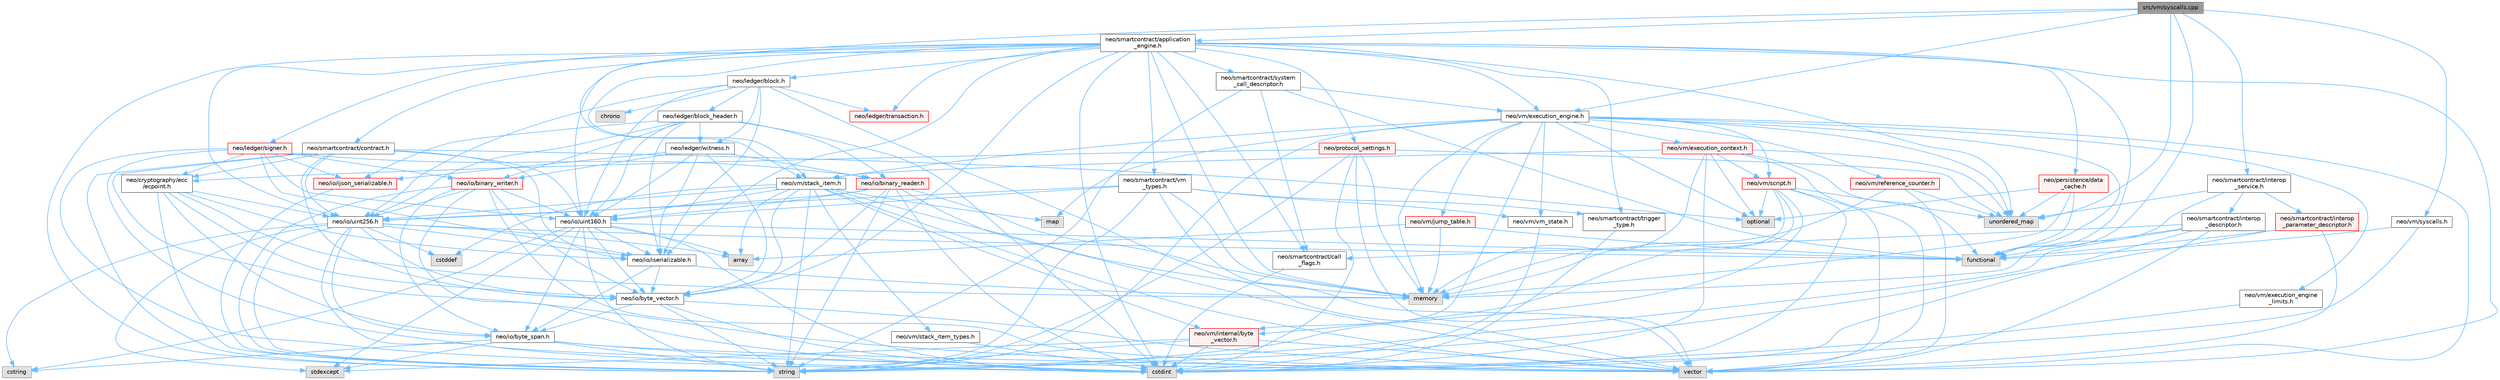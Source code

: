 digraph "src/vm/syscalls.cpp"
{
 // LATEX_PDF_SIZE
  bgcolor="transparent";
  edge [fontname=Helvetica,fontsize=10,labelfontname=Helvetica,labelfontsize=10];
  node [fontname=Helvetica,fontsize=10,shape=box,height=0.2,width=0.4];
  Node1 [id="Node000001",label="src/vm/syscalls.cpp",height=0.2,width=0.4,color="gray40", fillcolor="grey60", style="filled", fontcolor="black",tooltip=" "];
  Node1 -> Node2 [id="edge1_Node000001_Node000002",color="steelblue1",style="solid",tooltip=" "];
  Node2 [id="Node000002",label="neo/smartcontract/application\l_engine.h",height=0.2,width=0.4,color="grey40", fillcolor="white", style="filled",URL="$application__engine_8h.html",tooltip=" "];
  Node2 -> Node3 [id="edge2_Node000002_Node000003",color="steelblue1",style="solid",tooltip=" "];
  Node3 [id="Node000003",label="neo/io/byte_vector.h",height=0.2,width=0.4,color="grey40", fillcolor="white", style="filled",URL="$io_2byte__vector_8h.html",tooltip=" "];
  Node3 -> Node4 [id="edge3_Node000003_Node000004",color="steelblue1",style="solid",tooltip=" "];
  Node4 [id="Node000004",label="neo/io/byte_span.h",height=0.2,width=0.4,color="grey40", fillcolor="white", style="filled",URL="$io_2byte__span_8h.html",tooltip=" "];
  Node4 -> Node5 [id="edge4_Node000004_Node000005",color="steelblue1",style="solid",tooltip=" "];
  Node5 [id="Node000005",label="cstdint",height=0.2,width=0.4,color="grey60", fillcolor="#E0E0E0", style="filled",tooltip=" "];
  Node4 -> Node6 [id="edge5_Node000004_Node000006",color="steelblue1",style="solid",tooltip=" "];
  Node6 [id="Node000006",label="cstring",height=0.2,width=0.4,color="grey60", fillcolor="#E0E0E0", style="filled",tooltip=" "];
  Node4 -> Node7 [id="edge6_Node000004_Node000007",color="steelblue1",style="solid",tooltip=" "];
  Node7 [id="Node000007",label="stdexcept",height=0.2,width=0.4,color="grey60", fillcolor="#E0E0E0", style="filled",tooltip=" "];
  Node4 -> Node8 [id="edge7_Node000004_Node000008",color="steelblue1",style="solid",tooltip=" "];
  Node8 [id="Node000008",label="string",height=0.2,width=0.4,color="grey60", fillcolor="#E0E0E0", style="filled",tooltip=" "];
  Node4 -> Node9 [id="edge8_Node000004_Node000009",color="steelblue1",style="solid",tooltip=" "];
  Node9 [id="Node000009",label="vector",height=0.2,width=0.4,color="grey60", fillcolor="#E0E0E0", style="filled",tooltip=" "];
  Node3 -> Node5 [id="edge9_Node000003_Node000005",color="steelblue1",style="solid",tooltip=" "];
  Node3 -> Node8 [id="edge10_Node000003_Node000008",color="steelblue1",style="solid",tooltip=" "];
  Node3 -> Node9 [id="edge11_Node000003_Node000009",color="steelblue1",style="solid",tooltip=" "];
  Node2 -> Node10 [id="edge12_Node000002_Node000010",color="steelblue1",style="solid",tooltip=" "];
  Node10 [id="Node000010",label="neo/io/iserializable.h",height=0.2,width=0.4,color="grey40", fillcolor="white", style="filled",URL="$iserializable_8h.html",tooltip=" "];
  Node10 -> Node4 [id="edge13_Node000010_Node000004",color="steelblue1",style="solid",tooltip=" "];
  Node10 -> Node3 [id="edge14_Node000010_Node000003",color="steelblue1",style="solid",tooltip=" "];
  Node10 -> Node11 [id="edge15_Node000010_Node000011",color="steelblue1",style="solid",tooltip=" "];
  Node11 [id="Node000011",label="memory",height=0.2,width=0.4,color="grey60", fillcolor="#E0E0E0", style="filled",tooltip=" "];
  Node2 -> Node12 [id="edge16_Node000002_Node000012",color="steelblue1",style="solid",tooltip=" "];
  Node12 [id="Node000012",label="neo/io/uint160.h",height=0.2,width=0.4,color="grey40", fillcolor="white", style="filled",URL="$uint160_8h.html",tooltip=" "];
  Node12 -> Node4 [id="edge17_Node000012_Node000004",color="steelblue1",style="solid",tooltip=" "];
  Node12 -> Node3 [id="edge18_Node000012_Node000003",color="steelblue1",style="solid",tooltip=" "];
  Node12 -> Node10 [id="edge19_Node000012_Node000010",color="steelblue1",style="solid",tooltip=" "];
  Node12 -> Node13 [id="edge20_Node000012_Node000013",color="steelblue1",style="solid",tooltip=" "];
  Node13 [id="Node000013",label="array",height=0.2,width=0.4,color="grey60", fillcolor="#E0E0E0", style="filled",tooltip=" "];
  Node12 -> Node5 [id="edge21_Node000012_Node000005",color="steelblue1",style="solid",tooltip=" "];
  Node12 -> Node6 [id="edge22_Node000012_Node000006",color="steelblue1",style="solid",tooltip=" "];
  Node12 -> Node14 [id="edge23_Node000012_Node000014",color="steelblue1",style="solid",tooltip=" "];
  Node14 [id="Node000014",label="functional",height=0.2,width=0.4,color="grey60", fillcolor="#E0E0E0", style="filled",tooltip=" "];
  Node12 -> Node7 [id="edge24_Node000012_Node000007",color="steelblue1",style="solid",tooltip=" "];
  Node12 -> Node8 [id="edge25_Node000012_Node000008",color="steelblue1",style="solid",tooltip=" "];
  Node2 -> Node15 [id="edge26_Node000002_Node000015",color="steelblue1",style="solid",tooltip=" "];
  Node15 [id="Node000015",label="neo/io/uint256.h",height=0.2,width=0.4,color="grey40", fillcolor="white", style="filled",URL="$uint256_8h.html",tooltip=" "];
  Node15 -> Node4 [id="edge27_Node000015_Node000004",color="steelblue1",style="solid",tooltip=" "];
  Node15 -> Node3 [id="edge28_Node000015_Node000003",color="steelblue1",style="solid",tooltip=" "];
  Node15 -> Node10 [id="edge29_Node000015_Node000010",color="steelblue1",style="solid",tooltip=" "];
  Node15 -> Node13 [id="edge30_Node000015_Node000013",color="steelblue1",style="solid",tooltip=" "];
  Node15 -> Node16 [id="edge31_Node000015_Node000016",color="steelblue1",style="solid",tooltip=" "];
  Node16 [id="Node000016",label="cstddef",height=0.2,width=0.4,color="grey60", fillcolor="#E0E0E0", style="filled",tooltip=" "];
  Node15 -> Node5 [id="edge32_Node000015_Node000005",color="steelblue1",style="solid",tooltip=" "];
  Node15 -> Node6 [id="edge33_Node000015_Node000006",color="steelblue1",style="solid",tooltip=" "];
  Node15 -> Node14 [id="edge34_Node000015_Node000014",color="steelblue1",style="solid",tooltip=" "];
  Node15 -> Node7 [id="edge35_Node000015_Node000007",color="steelblue1",style="solid",tooltip=" "];
  Node15 -> Node8 [id="edge36_Node000015_Node000008",color="steelblue1",style="solid",tooltip=" "];
  Node2 -> Node17 [id="edge37_Node000002_Node000017",color="steelblue1",style="solid",tooltip=" "];
  Node17 [id="Node000017",label="neo/ledger/block.h",height=0.2,width=0.4,color="grey40", fillcolor="white", style="filled",URL="$ledger_2block_8h.html",tooltip=" "];
  Node17 -> Node10 [id="edge38_Node000017_Node000010",color="steelblue1",style="solid",tooltip=" "];
  Node17 -> Node12 [id="edge39_Node000017_Node000012",color="steelblue1",style="solid",tooltip=" "];
  Node17 -> Node15 [id="edge40_Node000017_Node000015",color="steelblue1",style="solid",tooltip=" "];
  Node17 -> Node18 [id="edge41_Node000017_Node000018",color="steelblue1",style="solid",tooltip=" "];
  Node18 [id="Node000018",label="neo/ledger/block_header.h",height=0.2,width=0.4,color="grey40", fillcolor="white", style="filled",URL="$block__header_8h.html",tooltip=" "];
  Node18 -> Node19 [id="edge42_Node000018_Node000019",color="steelblue1",style="solid",tooltip=" "];
  Node19 [id="Node000019",label="neo/io/binary_reader.h",height=0.2,width=0.4,color="red", fillcolor="#FFF0F0", style="filled",URL="$binary__reader_8h.html",tooltip=" "];
  Node19 -> Node3 [id="edge43_Node000019_Node000003",color="steelblue1",style="solid",tooltip=" "];
  Node19 -> Node12 [id="edge44_Node000019_Node000012",color="steelblue1",style="solid",tooltip=" "];
  Node19 -> Node15 [id="edge45_Node000019_Node000015",color="steelblue1",style="solid",tooltip=" "];
  Node19 -> Node5 [id="edge46_Node000019_Node000005",color="steelblue1",style="solid",tooltip=" "];
  Node19 -> Node11 [id="edge47_Node000019_Node000011",color="steelblue1",style="solid",tooltip=" "];
  Node19 -> Node8 [id="edge48_Node000019_Node000008",color="steelblue1",style="solid",tooltip=" "];
  Node19 -> Node9 [id="edge49_Node000019_Node000009",color="steelblue1",style="solid",tooltip=" "];
  Node18 -> Node24 [id="edge50_Node000018_Node000024",color="steelblue1",style="solid",tooltip=" "];
  Node24 [id="Node000024",label="neo/io/binary_writer.h",height=0.2,width=0.4,color="red", fillcolor="#FFF0F0", style="filled",URL="$binary__writer_8h.html",tooltip=" "];
  Node24 -> Node4 [id="edge51_Node000024_Node000004",color="steelblue1",style="solid",tooltip=" "];
  Node24 -> Node3 [id="edge52_Node000024_Node000003",color="steelblue1",style="solid",tooltip=" "];
  Node24 -> Node12 [id="edge53_Node000024_Node000012",color="steelblue1",style="solid",tooltip=" "];
  Node24 -> Node15 [id="edge54_Node000024_Node000015",color="steelblue1",style="solid",tooltip=" "];
  Node24 -> Node5 [id="edge55_Node000024_Node000005",color="steelblue1",style="solid",tooltip=" "];
  Node24 -> Node8 [id="edge56_Node000024_Node000008",color="steelblue1",style="solid",tooltip=" "];
  Node24 -> Node9 [id="edge57_Node000024_Node000009",color="steelblue1",style="solid",tooltip=" "];
  Node18 -> Node26 [id="edge58_Node000018_Node000026",color="steelblue1",style="solid",tooltip=" "];
  Node26 [id="Node000026",label="neo/io/ijson_serializable.h",height=0.2,width=0.4,color="red", fillcolor="#FFF0F0", style="filled",URL="$ijson__serializable_8h.html",tooltip=" "];
  Node26 -> Node8 [id="edge59_Node000026_Node000008",color="steelblue1",style="solid",tooltip=" "];
  Node18 -> Node10 [id="edge60_Node000018_Node000010",color="steelblue1",style="solid",tooltip=" "];
  Node18 -> Node12 [id="edge61_Node000018_Node000012",color="steelblue1",style="solid",tooltip=" "];
  Node18 -> Node15 [id="edge62_Node000018_Node000015",color="steelblue1",style="solid",tooltip=" "];
  Node18 -> Node50 [id="edge63_Node000018_Node000050",color="steelblue1",style="solid",tooltip=" "];
  Node50 [id="Node000050",label="neo/ledger/witness.h",height=0.2,width=0.4,color="grey40", fillcolor="white", style="filled",URL="$ledger_2witness_8h.html",tooltip=" "];
  Node50 -> Node19 [id="edge64_Node000050_Node000019",color="steelblue1",style="solid",tooltip=" "];
  Node50 -> Node24 [id="edge65_Node000050_Node000024",color="steelblue1",style="solid",tooltip=" "];
  Node50 -> Node3 [id="edge66_Node000050_Node000003",color="steelblue1",style="solid",tooltip=" "];
  Node50 -> Node26 [id="edge67_Node000050_Node000026",color="steelblue1",style="solid",tooltip=" "];
  Node50 -> Node10 [id="edge68_Node000050_Node000010",color="steelblue1",style="solid",tooltip=" "];
  Node50 -> Node12 [id="edge69_Node000050_Node000012",color="steelblue1",style="solid",tooltip=" "];
  Node18 -> Node5 [id="edge70_Node000018_Node000005",color="steelblue1",style="solid",tooltip=" "];
  Node17 -> Node51 [id="edge71_Node000017_Node000051",color="steelblue1",style="solid",tooltip=" "];
  Node51 [id="Node000051",label="neo/ledger/transaction.h",height=0.2,width=0.4,color="red", fillcolor="#FFF0F0", style="filled",URL="$ledger_2transaction_8h.html",tooltip=" "];
  Node17 -> Node50 [id="edge72_Node000017_Node000050",color="steelblue1",style="solid",tooltip=" "];
  Node17 -> Node66 [id="edge73_Node000017_Node000066",color="steelblue1",style="solid",tooltip=" "];
  Node66 [id="Node000066",label="chrono",height=0.2,width=0.4,color="grey60", fillcolor="#E0E0E0", style="filled",tooltip=" "];
  Node17 -> Node9 [id="edge74_Node000017_Node000009",color="steelblue1",style="solid",tooltip=" "];
  Node2 -> Node55 [id="edge75_Node000002_Node000055",color="steelblue1",style="solid",tooltip=" "];
  Node55 [id="Node000055",label="neo/ledger/signer.h",height=0.2,width=0.4,color="red", fillcolor="#FFF0F0", style="filled",URL="$signer_8h.html",tooltip=" "];
  Node55 -> Node56 [id="edge76_Node000055_Node000056",color="steelblue1",style="solid",tooltip=" "];
  Node56 [id="Node000056",label="neo/cryptography/ecc\l/ecpoint.h",height=0.2,width=0.4,color="grey40", fillcolor="white", style="filled",URL="$ecpoint_8h.html",tooltip=" "];
  Node56 -> Node4 [id="edge77_Node000056_Node000004",color="steelblue1",style="solid",tooltip=" "];
  Node56 -> Node3 [id="edge78_Node000056_Node000003",color="steelblue1",style="solid",tooltip=" "];
  Node56 -> Node10 [id="edge79_Node000056_Node000010",color="steelblue1",style="solid",tooltip=" "];
  Node56 -> Node15 [id="edge80_Node000056_Node000015",color="steelblue1",style="solid",tooltip=" "];
  Node56 -> Node11 [id="edge81_Node000056_Node000011",color="steelblue1",style="solid",tooltip=" "];
  Node56 -> Node8 [id="edge82_Node000056_Node000008",color="steelblue1",style="solid",tooltip=" "];
  Node55 -> Node19 [id="edge83_Node000055_Node000019",color="steelblue1",style="solid",tooltip=" "];
  Node55 -> Node24 [id="edge84_Node000055_Node000024",color="steelblue1",style="solid",tooltip=" "];
  Node55 -> Node26 [id="edge85_Node000055_Node000026",color="steelblue1",style="solid",tooltip=" "];
  Node55 -> Node10 [id="edge86_Node000055_Node000010",color="steelblue1",style="solid",tooltip=" "];
  Node55 -> Node12 [id="edge87_Node000055_Node000012",color="steelblue1",style="solid",tooltip=" "];
  Node55 -> Node5 [id="edge88_Node000055_Node000005",color="steelblue1",style="solid",tooltip=" "];
  Node55 -> Node9 [id="edge89_Node000055_Node000009",color="steelblue1",style="solid",tooltip=" "];
  Node2 -> Node51 [id="edge90_Node000002_Node000051",color="steelblue1",style="solid",tooltip=" "];
  Node2 -> Node67 [id="edge91_Node000002_Node000067",color="steelblue1",style="solid",tooltip=" "];
  Node67 [id="Node000067",label="neo/persistence/data\l_cache.h",height=0.2,width=0.4,color="red", fillcolor="#FFF0F0", style="filled",URL="$data__cache_8h.html",tooltip=" "];
  Node67 -> Node14 [id="edge92_Node000067_Node000014",color="steelblue1",style="solid",tooltip=" "];
  Node67 -> Node11 [id="edge93_Node000067_Node000011",color="steelblue1",style="solid",tooltip=" "];
  Node67 -> Node58 [id="edge94_Node000067_Node000058",color="steelblue1",style="solid",tooltip=" "];
  Node58 [id="Node000058",label="optional",height=0.2,width=0.4,color="grey60", fillcolor="#E0E0E0", style="filled",tooltip=" "];
  Node67 -> Node37 [id="edge95_Node000067_Node000037",color="steelblue1",style="solid",tooltip=" "];
  Node37 [id="Node000037",label="unordered_map",height=0.2,width=0.4,color="grey60", fillcolor="#E0E0E0", style="filled",tooltip=" "];
  Node2 -> Node79 [id="edge96_Node000002_Node000079",color="steelblue1",style="solid",tooltip=" "];
  Node79 [id="Node000079",label="neo/protocol_settings.h",height=0.2,width=0.4,color="red", fillcolor="#FFF0F0", style="filled",URL="$protocol__settings_8h.html",tooltip=" "];
  Node79 -> Node56 [id="edge97_Node000079_Node000056",color="steelblue1",style="solid",tooltip=" "];
  Node79 -> Node5 [id="edge98_Node000079_Node000005",color="steelblue1",style="solid",tooltip=" "];
  Node79 -> Node11 [id="edge99_Node000079_Node000011",color="steelblue1",style="solid",tooltip=" "];
  Node79 -> Node8 [id="edge100_Node000079_Node000008",color="steelblue1",style="solid",tooltip=" "];
  Node79 -> Node37 [id="edge101_Node000079_Node000037",color="steelblue1",style="solid",tooltip=" "];
  Node79 -> Node9 [id="edge102_Node000079_Node000009",color="steelblue1",style="solid",tooltip=" "];
  Node2 -> Node81 [id="edge103_Node000002_Node000081",color="steelblue1",style="solid",tooltip=" "];
  Node81 [id="Node000081",label="neo/smartcontract/call\l_flags.h",height=0.2,width=0.4,color="grey40", fillcolor="white", style="filled",URL="$call__flags_8h.html",tooltip=" "];
  Node81 -> Node5 [id="edge104_Node000081_Node000005",color="steelblue1",style="solid",tooltip=" "];
  Node2 -> Node82 [id="edge105_Node000002_Node000082",color="steelblue1",style="solid",tooltip=" "];
  Node82 [id="Node000082",label="neo/smartcontract/contract.h",height=0.2,width=0.4,color="grey40", fillcolor="white", style="filled",URL="$contract_8h.html",tooltip=" "];
  Node82 -> Node56 [id="edge106_Node000082_Node000056",color="steelblue1",style="solid",tooltip=" "];
  Node82 -> Node3 [id="edge107_Node000082_Node000003",color="steelblue1",style="solid",tooltip=" "];
  Node82 -> Node10 [id="edge108_Node000082_Node000010",color="steelblue1",style="solid",tooltip=" "];
  Node82 -> Node12 [id="edge109_Node000082_Node000012",color="steelblue1",style="solid",tooltip=" "];
  Node82 -> Node15 [id="edge110_Node000082_Node000015",color="steelblue1",style="solid",tooltip=" "];
  Node82 -> Node58 [id="edge111_Node000082_Node000058",color="steelblue1",style="solid",tooltip=" "];
  Node82 -> Node8 [id="edge112_Node000082_Node000008",color="steelblue1",style="solid",tooltip=" "];
  Node82 -> Node9 [id="edge113_Node000082_Node000009",color="steelblue1",style="solid",tooltip=" "];
  Node2 -> Node83 [id="edge114_Node000002_Node000083",color="steelblue1",style="solid",tooltip=" "];
  Node83 [id="Node000083",label="neo/smartcontract/system\l_call_descriptor.h",height=0.2,width=0.4,color="grey40", fillcolor="white", style="filled",URL="$system__call__descriptor_8h.html",tooltip=" "];
  Node83 -> Node81 [id="edge115_Node000083_Node000081",color="steelblue1",style="solid",tooltip=" "];
  Node83 -> Node84 [id="edge116_Node000083_Node000084",color="steelblue1",style="solid",tooltip=" "];
  Node84 [id="Node000084",label="neo/vm/execution_engine.h",height=0.2,width=0.4,color="grey40", fillcolor="white", style="filled",URL="$execution__engine_8h.html",tooltip=" "];
  Node84 -> Node85 [id="edge117_Node000084_Node000085",color="steelblue1",style="solid",tooltip=" "];
  Node85 [id="Node000085",label="neo/vm/execution_context.h",height=0.2,width=0.4,color="red", fillcolor="#FFF0F0", style="filled",URL="$execution__context_8h.html",tooltip=" "];
  Node85 -> Node87 [id="edge118_Node000085_Node000087",color="steelblue1",style="solid",tooltip=" "];
  Node87 [id="Node000087",label="neo/vm/script.h",height=0.2,width=0.4,color="red", fillcolor="#FFF0F0", style="filled",URL="$script_8h.html",tooltip=" "];
  Node87 -> Node71 [id="edge119_Node000087_Node000071",color="steelblue1",style="solid",tooltip=" "];
  Node71 [id="Node000071",label="neo/vm/internal/byte\l_vector.h",height=0.2,width=0.4,color="red", fillcolor="#FFF0F0", style="filled",URL="$vm_2internal_2byte__vector_8h.html",tooltip=" "];
  Node71 -> Node5 [id="edge120_Node000071_Node000005",color="steelblue1",style="solid",tooltip=" "];
  Node71 -> Node7 [id="edge121_Node000071_Node000007",color="steelblue1",style="solid",tooltip=" "];
  Node71 -> Node8 [id="edge122_Node000071_Node000008",color="steelblue1",style="solid",tooltip=" "];
  Node71 -> Node9 [id="edge123_Node000071_Node000009",color="steelblue1",style="solid",tooltip=" "];
  Node87 -> Node5 [id="edge124_Node000087_Node000005",color="steelblue1",style="solid",tooltip=" "];
  Node87 -> Node11 [id="edge125_Node000087_Node000011",color="steelblue1",style="solid",tooltip=" "];
  Node87 -> Node58 [id="edge126_Node000087_Node000058",color="steelblue1",style="solid",tooltip=" "];
  Node87 -> Node8 [id="edge127_Node000087_Node000008",color="steelblue1",style="solid",tooltip=" "];
  Node87 -> Node37 [id="edge128_Node000087_Node000037",color="steelblue1",style="solid",tooltip=" "];
  Node87 -> Node9 [id="edge129_Node000087_Node000009",color="steelblue1",style="solid",tooltip=" "];
  Node85 -> Node70 [id="edge130_Node000085_Node000070",color="steelblue1",style="solid",tooltip=" "];
  Node70 [id="Node000070",label="neo/vm/stack_item.h",height=0.2,width=0.4,color="grey40", fillcolor="white", style="filled",URL="$stack__item_8h.html",tooltip=" "];
  Node70 -> Node3 [id="edge131_Node000070_Node000003",color="steelblue1",style="solid",tooltip=" "];
  Node70 -> Node12 [id="edge132_Node000070_Node000012",color="steelblue1",style="solid",tooltip=" "];
  Node70 -> Node15 [id="edge133_Node000070_Node000015",color="steelblue1",style="solid",tooltip=" "];
  Node70 -> Node71 [id="edge134_Node000070_Node000071",color="steelblue1",style="solid",tooltip=" "];
  Node70 -> Node73 [id="edge135_Node000070_Node000073",color="steelblue1",style="solid",tooltip=" "];
  Node73 [id="Node000073",label="neo/vm/stack_item_types.h",height=0.2,width=0.4,color="grey40", fillcolor="white", style="filled",URL="$stack__item__types_8h.html",tooltip=" "];
  Node73 -> Node5 [id="edge136_Node000073_Node000005",color="steelblue1",style="solid",tooltip=" "];
  Node70 -> Node13 [id="edge137_Node000070_Node000013",color="steelblue1",style="solid",tooltip=" "];
  Node70 -> Node16 [id="edge138_Node000070_Node000016",color="steelblue1",style="solid",tooltip=" "];
  Node70 -> Node34 [id="edge139_Node000070_Node000034",color="steelblue1",style="solid",tooltip=" "];
  Node34 [id="Node000034",label="map",height=0.2,width=0.4,color="grey60", fillcolor="#E0E0E0", style="filled",tooltip=" "];
  Node70 -> Node11 [id="edge140_Node000070_Node000011",color="steelblue1",style="solid",tooltip=" "];
  Node70 -> Node8 [id="edge141_Node000070_Node000008",color="steelblue1",style="solid",tooltip=" "];
  Node70 -> Node9 [id="edge142_Node000070_Node000009",color="steelblue1",style="solid",tooltip=" "];
  Node85 -> Node5 [id="edge143_Node000085_Node000005",color="steelblue1",style="solid",tooltip=" "];
  Node85 -> Node14 [id="edge144_Node000085_Node000014",color="steelblue1",style="solid",tooltip=" "];
  Node85 -> Node11 [id="edge145_Node000085_Node000011",color="steelblue1",style="solid",tooltip=" "];
  Node85 -> Node58 [id="edge146_Node000085_Node000058",color="steelblue1",style="solid",tooltip=" "];
  Node85 -> Node37 [id="edge147_Node000085_Node000037",color="steelblue1",style="solid",tooltip=" "];
  Node85 -> Node9 [id="edge148_Node000085_Node000009",color="steelblue1",style="solid",tooltip=" "];
  Node84 -> Node92 [id="edge149_Node000084_Node000092",color="steelblue1",style="solid",tooltip=" "];
  Node92 [id="Node000092",label="neo/vm/execution_engine\l_limits.h",height=0.2,width=0.4,color="grey40", fillcolor="white", style="filled",URL="$execution__engine__limits_8h.html",tooltip=" "];
  Node92 -> Node5 [id="edge150_Node000092_Node000005",color="steelblue1",style="solid",tooltip=" "];
  Node84 -> Node71 [id="edge151_Node000084_Node000071",color="steelblue1",style="solid",tooltip=" "];
  Node84 -> Node93 [id="edge152_Node000084_Node000093",color="steelblue1",style="solid",tooltip=" "];
  Node93 [id="Node000093",label="neo/vm/jump_table.h",height=0.2,width=0.4,color="red", fillcolor="#FFF0F0", style="filled",URL="$jump__table_8h.html",tooltip=" "];
  Node93 -> Node13 [id="edge153_Node000093_Node000013",color="steelblue1",style="solid",tooltip=" "];
  Node93 -> Node14 [id="edge154_Node000093_Node000014",color="steelblue1",style="solid",tooltip=" "];
  Node93 -> Node11 [id="edge155_Node000093_Node000011",color="steelblue1",style="solid",tooltip=" "];
  Node84 -> Node94 [id="edge156_Node000084_Node000094",color="steelblue1",style="solid",tooltip=" "];
  Node94 [id="Node000094",label="neo/vm/reference_counter.h",height=0.2,width=0.4,color="red", fillcolor="#FFF0F0", style="filled",URL="$reference__counter_8h.html",tooltip=" "];
  Node94 -> Node11 [id="edge157_Node000094_Node000011",color="steelblue1",style="solid",tooltip=" "];
  Node94 -> Node37 [id="edge158_Node000094_Node000037",color="steelblue1",style="solid",tooltip=" "];
  Node94 -> Node9 [id="edge159_Node000094_Node000009",color="steelblue1",style="solid",tooltip=" "];
  Node84 -> Node87 [id="edge160_Node000084_Node000087",color="steelblue1",style="solid",tooltip=" "];
  Node84 -> Node70 [id="edge161_Node000084_Node000070",color="steelblue1",style="solid",tooltip=" "];
  Node84 -> Node97 [id="edge162_Node000084_Node000097",color="steelblue1",style="solid",tooltip=" "];
  Node97 [id="Node000097",label="neo/vm/vm_state.h",height=0.2,width=0.4,color="grey40", fillcolor="white", style="filled",URL="$vm__state_8h.html",tooltip=" "];
  Node97 -> Node5 [id="edge163_Node000097_Node000005",color="steelblue1",style="solid",tooltip=" "];
  Node84 -> Node14 [id="edge164_Node000084_Node000014",color="steelblue1",style="solid",tooltip=" "];
  Node84 -> Node34 [id="edge165_Node000084_Node000034",color="steelblue1",style="solid",tooltip=" "];
  Node84 -> Node11 [id="edge166_Node000084_Node000011",color="steelblue1",style="solid",tooltip=" "];
  Node84 -> Node58 [id="edge167_Node000084_Node000058",color="steelblue1",style="solid",tooltip=" "];
  Node84 -> Node8 [id="edge168_Node000084_Node000008",color="steelblue1",style="solid",tooltip=" "];
  Node84 -> Node37 [id="edge169_Node000084_Node000037",color="steelblue1",style="solid",tooltip=" "];
  Node84 -> Node9 [id="edge170_Node000084_Node000009",color="steelblue1",style="solid",tooltip=" "];
  Node83 -> Node14 [id="edge171_Node000083_Node000014",color="steelblue1",style="solid",tooltip=" "];
  Node83 -> Node8 [id="edge172_Node000083_Node000008",color="steelblue1",style="solid",tooltip=" "];
  Node2 -> Node98 [id="edge173_Node000002_Node000098",color="steelblue1",style="solid",tooltip=" "];
  Node98 [id="Node000098",label="neo/smartcontract/trigger\l_type.h",height=0.2,width=0.4,color="grey40", fillcolor="white", style="filled",URL="$trigger__type_8h.html",tooltip=" "];
  Node98 -> Node5 [id="edge174_Node000098_Node000005",color="steelblue1",style="solid",tooltip=" "];
  Node2 -> Node99 [id="edge175_Node000002_Node000099",color="steelblue1",style="solid",tooltip=" "];
  Node99 [id="Node000099",label="neo/smartcontract/vm\l_types.h",height=0.2,width=0.4,color="grey40", fillcolor="white", style="filled",URL="$vm__types_8h.html",tooltip=" "];
  Node99 -> Node12 [id="edge176_Node000099_Node000012",color="steelblue1",style="solid",tooltip=" "];
  Node99 -> Node15 [id="edge177_Node000099_Node000015",color="steelblue1",style="solid",tooltip=" "];
  Node99 -> Node98 [id="edge178_Node000099_Node000098",color="steelblue1",style="solid",tooltip=" "];
  Node99 -> Node97 [id="edge179_Node000099_Node000097",color="steelblue1",style="solid",tooltip=" "];
  Node99 -> Node11 [id="edge180_Node000099_Node000011",color="steelblue1",style="solid",tooltip=" "];
  Node99 -> Node8 [id="edge181_Node000099_Node000008",color="steelblue1",style="solid",tooltip=" "];
  Node99 -> Node9 [id="edge182_Node000099_Node000009",color="steelblue1",style="solid",tooltip=" "];
  Node2 -> Node84 [id="edge183_Node000002_Node000084",color="steelblue1",style="solid",tooltip=" "];
  Node2 -> Node70 [id="edge184_Node000002_Node000070",color="steelblue1",style="solid",tooltip=" "];
  Node2 -> Node5 [id="edge185_Node000002_Node000005",color="steelblue1",style="solid",tooltip=" "];
  Node2 -> Node14 [id="edge186_Node000002_Node000014",color="steelblue1",style="solid",tooltip=" "];
  Node2 -> Node11 [id="edge187_Node000002_Node000011",color="steelblue1",style="solid",tooltip=" "];
  Node2 -> Node8 [id="edge188_Node000002_Node000008",color="steelblue1",style="solid",tooltip=" "];
  Node2 -> Node37 [id="edge189_Node000002_Node000037",color="steelblue1",style="solid",tooltip=" "];
  Node2 -> Node9 [id="edge190_Node000002_Node000009",color="steelblue1",style="solid",tooltip=" "];
  Node1 -> Node100 [id="edge191_Node000001_Node000100",color="steelblue1",style="solid",tooltip=" "];
  Node100 [id="Node000100",label="neo/smartcontract/interop\l_service.h",height=0.2,width=0.4,color="grey40", fillcolor="white", style="filled",URL="$interop__service_8h.html",tooltip=" "];
  Node100 -> Node11 [id="edge192_Node000100_Node000011",color="steelblue1",style="solid",tooltip=" "];
  Node100 -> Node37 [id="edge193_Node000100_Node000037",color="steelblue1",style="solid",tooltip=" "];
  Node100 -> Node101 [id="edge194_Node000100_Node000101",color="steelblue1",style="solid",tooltip=" "];
  Node101 [id="Node000101",label="neo/smartcontract/interop\l_descriptor.h",height=0.2,width=0.4,color="grey40", fillcolor="white", style="filled",URL="$interop__descriptor_8h.html",tooltip=" "];
  Node101 -> Node81 [id="edge195_Node000101_Node000081",color="steelblue1",style="solid",tooltip=" "];
  Node101 -> Node5 [id="edge196_Node000101_Node000005",color="steelblue1",style="solid",tooltip=" "];
  Node101 -> Node14 [id="edge197_Node000101_Node000014",color="steelblue1",style="solid",tooltip=" "];
  Node101 -> Node8 [id="edge198_Node000101_Node000008",color="steelblue1",style="solid",tooltip=" "];
  Node101 -> Node9 [id="edge199_Node000101_Node000009",color="steelblue1",style="solid",tooltip=" "];
  Node100 -> Node102 [id="edge200_Node000100_Node000102",color="steelblue1",style="solid",tooltip=" "];
  Node102 [id="Node000102",label="neo/smartcontract/interop\l_parameter_descriptor.h",height=0.2,width=0.4,color="red", fillcolor="#FFF0F0", style="filled",URL="$interop__parameter__descriptor_8h.html",tooltip=" "];
  Node102 -> Node14 [id="edge201_Node000102_Node000014",color="steelblue1",style="solid",tooltip=" "];
  Node102 -> Node8 [id="edge202_Node000102_Node000008",color="steelblue1",style="solid",tooltip=" "];
  Node102 -> Node9 [id="edge203_Node000102_Node000009",color="steelblue1",style="solid",tooltip=" "];
  Node1 -> Node84 [id="edge204_Node000001_Node000084",color="steelblue1",style="solid",tooltip=" "];
  Node1 -> Node70 [id="edge205_Node000001_Node000070",color="steelblue1",style="solid",tooltip=" "];
  Node1 -> Node104 [id="edge206_Node000001_Node000104",color="steelblue1",style="solid",tooltip=" "];
  Node104 [id="Node000104",label="neo/vm/syscalls.h",height=0.2,width=0.4,color="grey40", fillcolor="white", style="filled",URL="$syscalls_8h.html",tooltip=" "];
  Node104 -> Node5 [id="edge207_Node000104_Node000005",color="steelblue1",style="solid",tooltip=" "];
  Node104 -> Node14 [id="edge208_Node000104_Node000014",color="steelblue1",style="solid",tooltip=" "];
  Node1 -> Node14 [id="edge209_Node000001_Node000014",color="steelblue1",style="solid",tooltip=" "];
  Node1 -> Node37 [id="edge210_Node000001_Node000037",color="steelblue1",style="solid",tooltip=" "];
}
